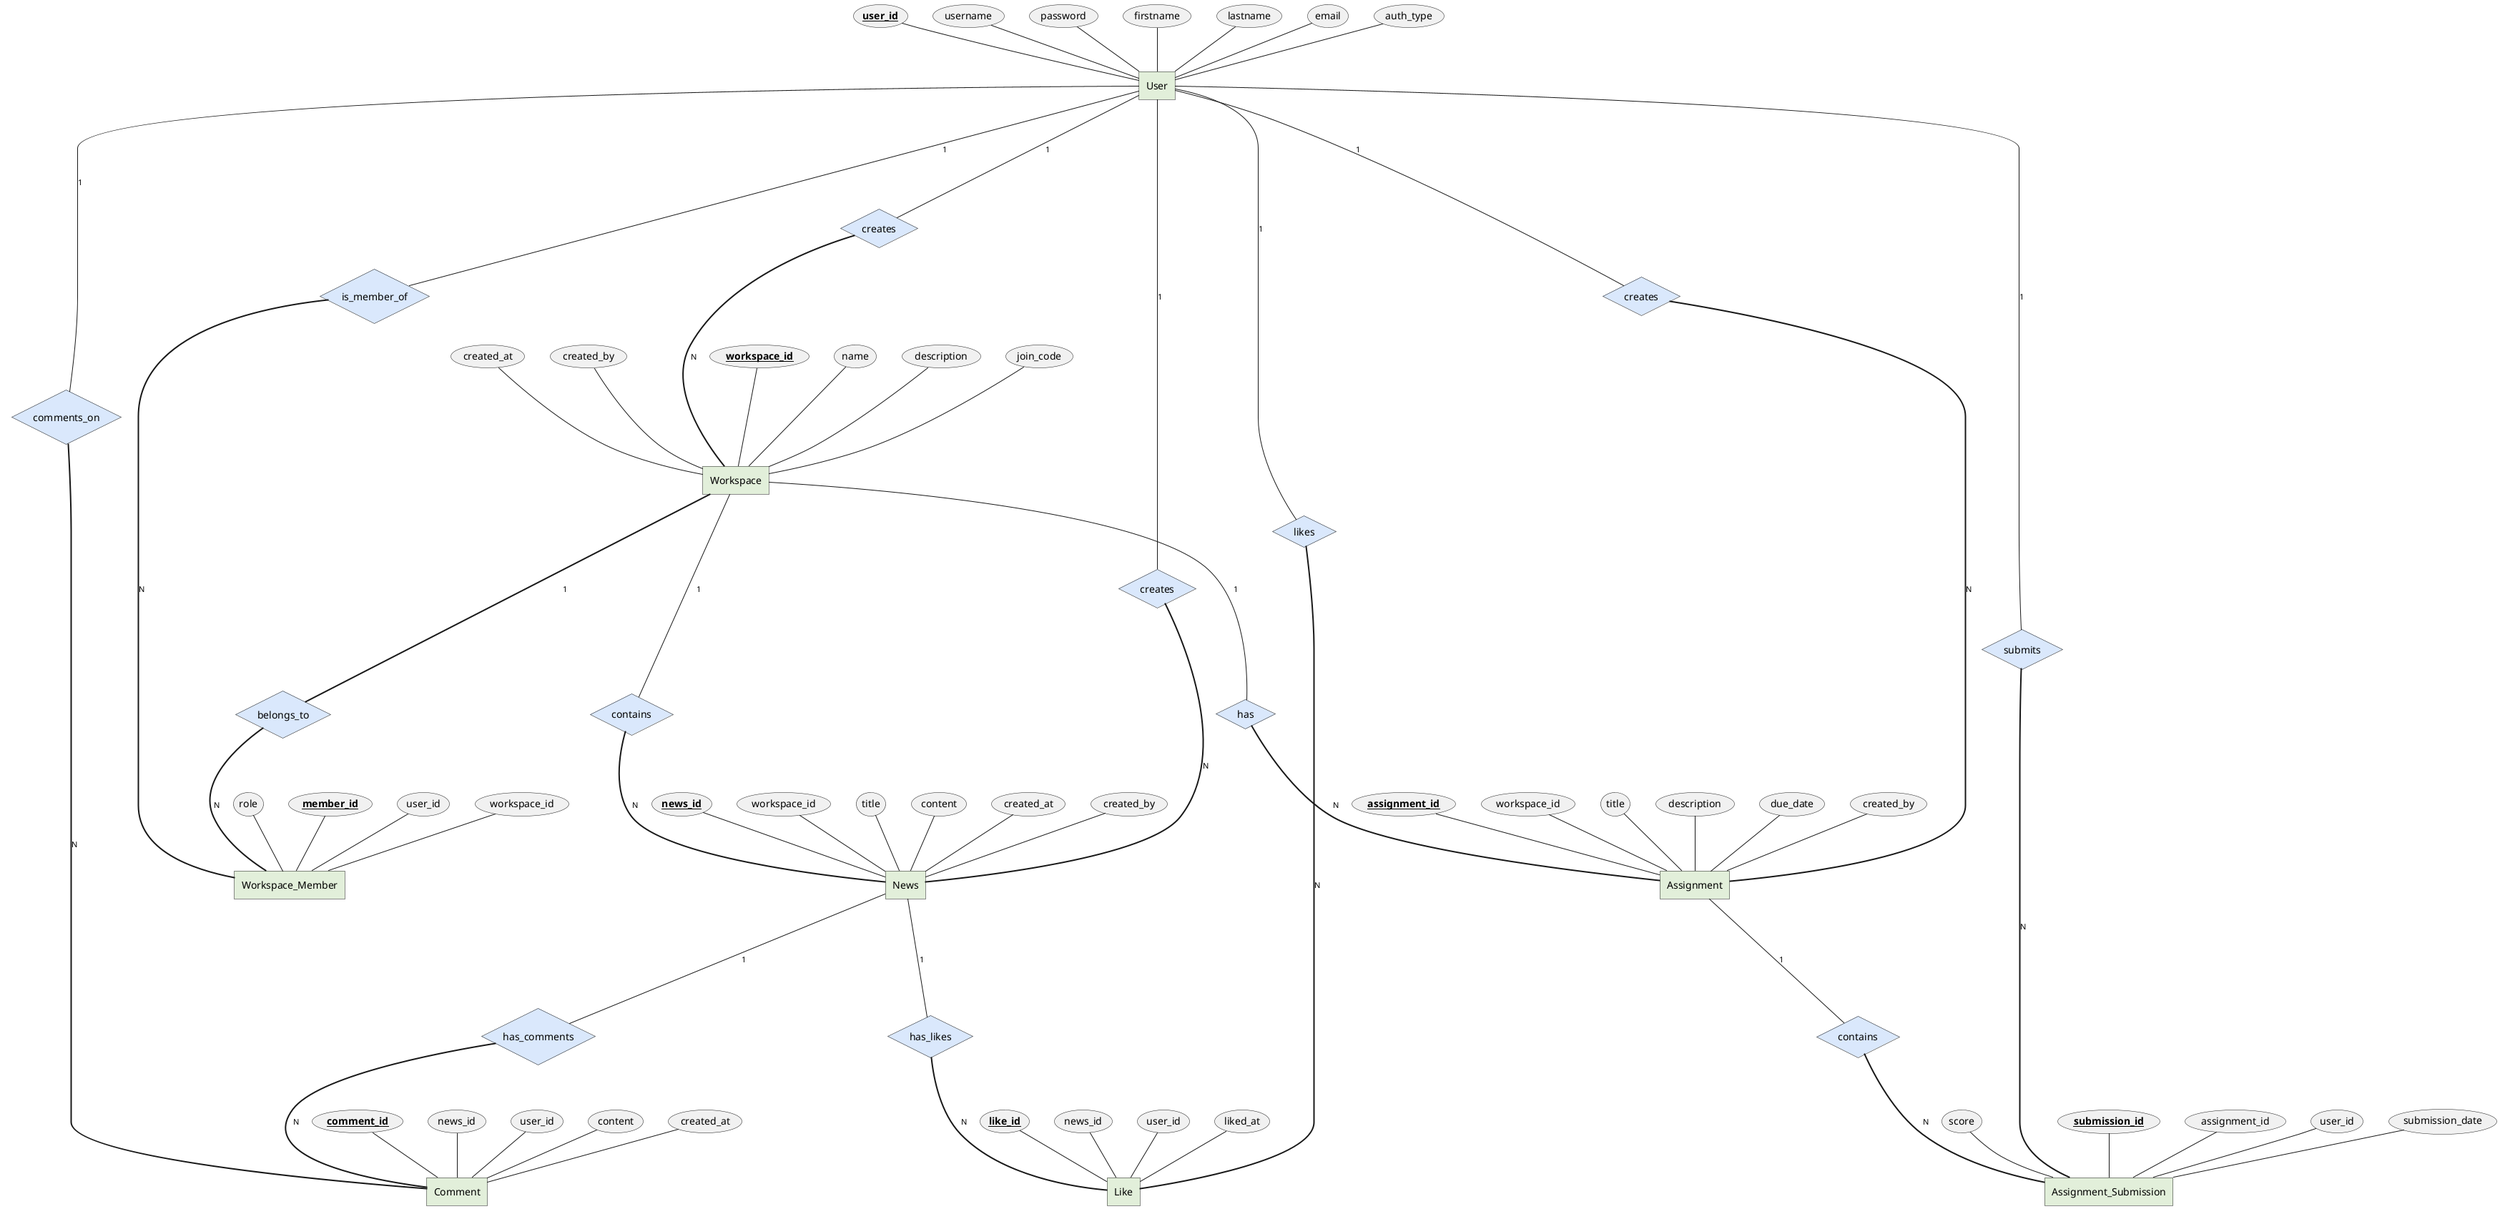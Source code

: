 @startchen classroom_system

<style>
.entity {
  BackGroundColor #E2EFDA
  FontColor black
}
.relationship {
  BackGroundColor #DAE8FC
  FontColor black
}
.key {
  FontStyle bold
  TextDecoration underline
}
</style>

entity "User" as USER <<entity>> {
  "user_id" as UserID <<key>>
  username
  password
  firstname
  lastname
  email
  auth_type
}

entity "Workspace" as WORKSPACE <<entity>> {
  "workspace_id" as WorkspaceID <<key>>
  name
  description
  join_code
  created_at
  "created_by" as CreatedByFK <<foreign key to User>>
}

entity "Workspace_Member" as WORKSPACE_MEMBER <<entity>> {
  "member_id" as MemberID <<key>>
  "user_id" as UserIDFK <<foreign key to User>>
  "workspace_id" as WorkspaceIDFK <<foreign key to Workspace>>
  role
}

entity "News" as NEWS <<entity>> {
  "news_id" as NewsID <<key>>
  "workspace_id" as WorkspaceIDFK <<foreign key to Workspace>>
  title
  content
  created_at
  "created_by" as CreatedByFK <<foreign key to User>>
}

entity "Comment" as COMMENT <<entity>> {
  "comment_id" as CommentID <<key>>
  "news_id" as NewsIDFK <<foreign key to News>>
  "user_id" as UserIDFK <<foreign key to User>>
  content
  created_at
}

entity "Like" as LIKE <<entity>> {
  "like_id" as LikeID <<key>>
  "news_id" as NewsIDFK <<foreign key to News>>
  "user_id" as UserIDFK <<foreign key to User>>
  liked_at
}

entity "Assignment" as ASSIGNMENT <<entity>> {
  "assignment_id" as AssignmentID <<key>>
  "workspace_id" as WorkspaceIDFK <<foreign key to Workspace>>
  title
  description
  due_date
  "created_by" as CreatedByFK <<foreign key to User>>
}

entity "Assignment_Submission" as ASSIGNMENT_SUBMISSION <<entity>> {
  "submission_id" as SubmissionID <<key>>
  "assignment_id" as AssignmentIDFK <<foreign key to Assignment>>
  "user_id" as UserIDFK <<foreign key to User>>
  submission_date
  score
}

relationship "is_member_of" as IS_MEMBER <<relationship>> {
}
USER -1- IS_MEMBER
IS_MEMBER =N= WORKSPACE_MEMBER

relationship "belongs_to" as BELONGS_TO <<relationship>> {
}
WORKSPACE =1= BELONGS_TO
BELONGS_TO =N= WORKSPACE_MEMBER

relationship "contains" as CONTAINS_NEWS <<relationship>> {
}
WORKSPACE -1- CONTAINS_NEWS
CONTAINS_NEWS =N= NEWS

relationship "has" as HAS_ASSIGNMENT <<relationship>> {
}
WORKSPACE -1- HAS_ASSIGNMENT
HAS_ASSIGNMENT =N= ASSIGNMENT

relationship "submits" as SUBMITS <<relationship>> {
}
USER -1- SUBMITS
SUBMITS =N= ASSIGNMENT_SUBMISSION

relationship "contains" as CONTAINS_SUBMISSION <<relationship>> {
}
ASSIGNMENT -1- CONTAINS_SUBMISSION
CONTAINS_SUBMISSION =N= ASSIGNMENT_SUBMISSION

relationship "creates" as CREATES <<relationship>> {
}
USER -1- CREATES
CREATES =N= WORKSPACE

relationship "creates" as CREATES_NEWS <<relationship>> {
}
USER -1- CREATES_NEWS
CREATES_NEWS =N= NEWS

relationship "creates" as CREATES_ASSIGNMENT <<relationship>> {
}
USER -1- CREATES_ASSIGNMENT
CREATES_ASSIGNMENT =N= ASSIGNMENT

relationship "comments_on" as COMMENTS_ON <<relationship>> {
}
USER -1- COMMENTS_ON
COMMENTS_ON =N= COMMENT

relationship "has_comments" as HAS_COMMENTS <<relationship>> {
}
NEWS -1- HAS_COMMENTS
HAS_COMMENTS =N= COMMENT

relationship "likes" as LIKES <<relationship>> {
}
USER -1- LIKES
LIKES =N= LIKE

relationship "has_likes" as HAS_LIKES <<relationship>> {
}
NEWS -1- HAS_LIKES
HAS_LIKES =N= LIKE

@endchen